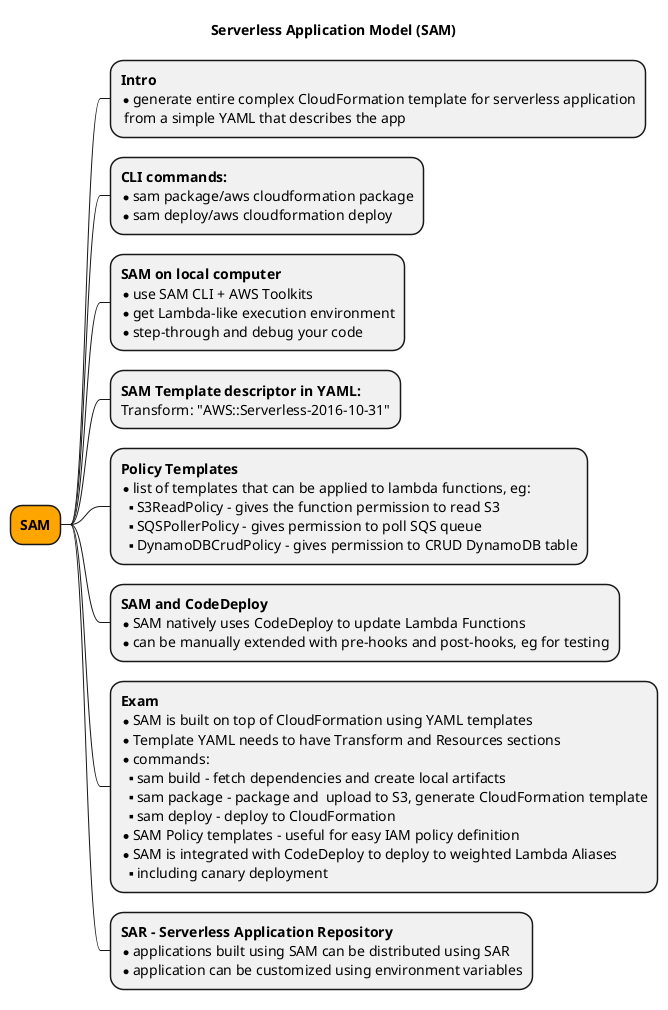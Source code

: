 @startmindmap 00-diagram

title Serverless Application Model (SAM)

<style>
mindmapDiagram {
  .trail {
    BackgroundColor Pink
  }
  .orange {
    BackgroundColor orange
  }
  .xray {
    BackgroundColor LightSkyBlue
  }
  .watch {
    BackgroundColor LightGreen
  }
}
</style>


*[#Orange] <b>SAM
 * <b>Intro\n*generate entire complex CloudFormation template for serverless application\n from a simple YAML that describes the app
 * <b>CLI commands:\n*sam package/aws cloudformation package\n*sam deploy/aws cloudformation deploy
 * <b>SAM on local computer\n*use SAM CLI + AWS Toolkits\n*get Lambda-like execution environment\n*step-through and debug your code
 * <b>SAM Template descriptor in YAML:\nTransform: "AWS::Serverless-2016-10-31"
 * <b>Policy Templates\n*list of templates that can be applied to lambda functions, eg:\n**S3ReadPolicy - gives the function permission to read S3\n**SQSPollerPolicy - gives permission to poll SQS queue\n**DynamoDBCrudPolicy - gives permission to CRUD DynamoDB table
 * <b>SAM and CodeDeploy\n*SAM natively uses CodeDeploy to update Lambda Functions\n*can be manually extended with pre-hooks and post-hooks, eg for testing
 * <b>Exam\n*SAM is built on top of CloudFormation using YAML templates\n*Template YAML needs to have Transform and Resources sections\n*commands:\n**sam build - fetch dependencies and create local artifacts\n**sam package - package and  upload to S3, generate CloudFormation template\n**sam deploy - deploy to CloudFormation\n*SAM Policy templates - useful for easy IAM policy definition\n*SAM is integrated with CodeDeploy to deploy to weighted Lambda Aliases\n**including canary deployment
 * <b>SAR - Serverless Application Repository\n*applications built using SAM can be distributed using SAR\n*application can be customized using environment variables
@endmindmap
